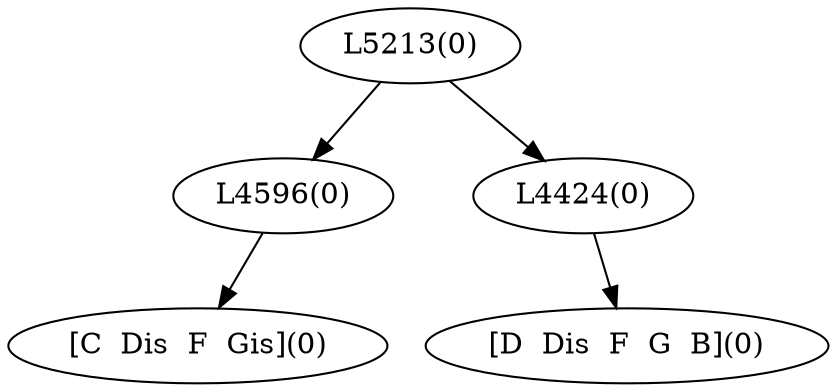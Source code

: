 digraph sample{
"L4596(0)"->"[C  Dis  F  Gis](0)"
"L4424(0)"->"[D  Dis  F  G  B](0)"
"L5213(0)"->"L4596(0)"
"L5213(0)"->"L4424(0)"
{rank = min; "L5213(0)"}
{rank = same; "L4596(0)"; "L4424(0)";}
{rank = max; "[C  Dis  F  Gis](0)"; "[D  Dis  F  G  B](0)";}
}